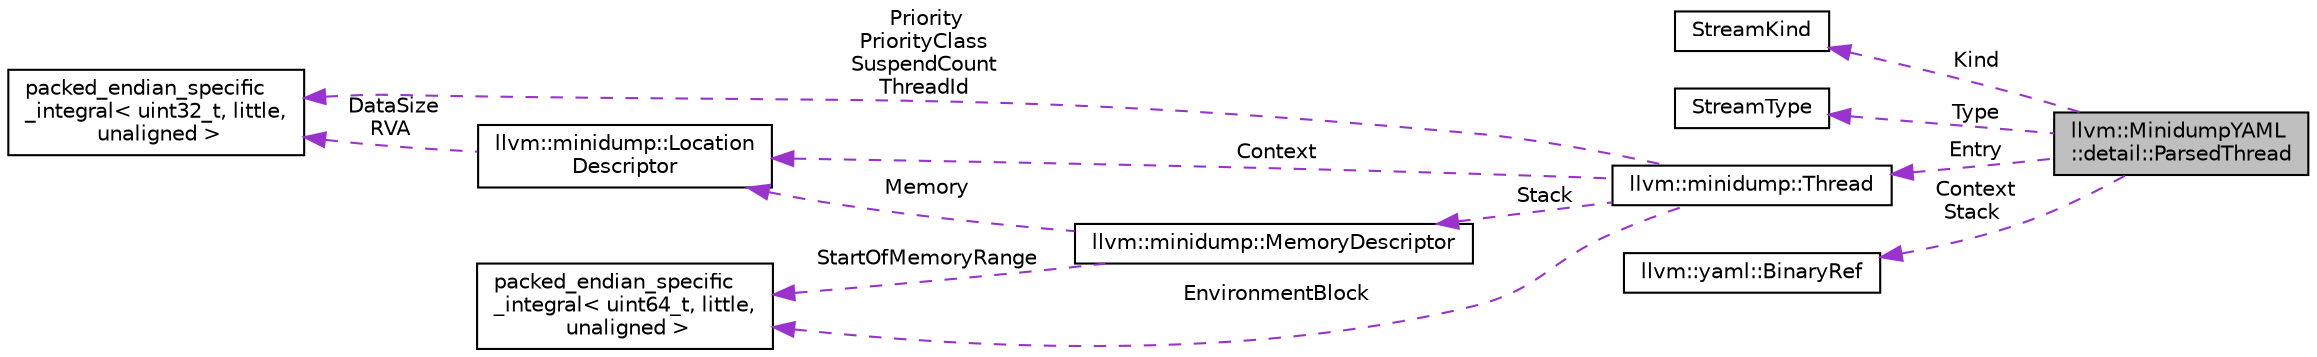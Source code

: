 digraph "llvm::MinidumpYAML::detail::ParsedThread"
{
 // LATEX_PDF_SIZE
  bgcolor="transparent";
  edge [fontname="Helvetica",fontsize="10",labelfontname="Helvetica",labelfontsize="10"];
  node [fontname="Helvetica",fontsize="10",shape="box"];
  rankdir="LR";
  Node1 [label="llvm::MinidumpYAML\l::detail::ParsedThread",height=0.2,width=0.4,color="black", fillcolor="grey75", style="filled", fontcolor="black",tooltip="A structure containing all data belonging to a single minidump thread."];
  Node2 -> Node1 [dir="back",color="darkorchid3",fontsize="10",style="dashed",label=" Kind" ,fontname="Helvetica"];
  Node2 [label="StreamKind",height=0.2,width=0.4,color="black",tooltip=" "];
  Node3 -> Node1 [dir="back",color="darkorchid3",fontsize="10",style="dashed",label=" Type" ,fontname="Helvetica"];
  Node3 [label="StreamType",height=0.2,width=0.4,color="black",tooltip=" "];
  Node4 -> Node1 [dir="back",color="darkorchid3",fontsize="10",style="dashed",label=" Entry" ,fontname="Helvetica"];
  Node4 [label="llvm::minidump::Thread",height=0.2,width=0.4,color="black",URL="$structllvm_1_1minidump_1_1Thread.html",tooltip="Describes a single thread in the minidump file."];
  Node5 -> Node4 [dir="back",color="darkorchid3",fontsize="10",style="dashed",label=" Priority\nPriorityClass\nSuspendCount\nThreadId" ,fontname="Helvetica"];
  Node5 [label="packed_endian_specific\l_integral\< uint32_t, little,\l unaligned \>",height=0.2,width=0.4,color="black",tooltip=" "];
  Node6 -> Node4 [dir="back",color="darkorchid3",fontsize="10",style="dashed",label=" EnvironmentBlock" ,fontname="Helvetica"];
  Node6 [label="packed_endian_specific\l_integral\< uint64_t, little,\l unaligned \>",height=0.2,width=0.4,color="black",tooltip=" "];
  Node7 -> Node4 [dir="back",color="darkorchid3",fontsize="10",style="dashed",label=" Stack" ,fontname="Helvetica"];
  Node7 [label="llvm::minidump::MemoryDescriptor",height=0.2,width=0.4,color="black",URL="$structllvm_1_1minidump_1_1MemoryDescriptor.html",tooltip="Describes a single memory range (both its VM address and where to find it in the file) of the process..."];
  Node6 -> Node7 [dir="back",color="darkorchid3",fontsize="10",style="dashed",label=" StartOfMemoryRange" ,fontname="Helvetica"];
  Node8 -> Node7 [dir="back",color="darkorchid3",fontsize="10",style="dashed",label=" Memory" ,fontname="Helvetica"];
  Node8 [label="llvm::minidump::Location\lDescriptor",height=0.2,width=0.4,color="black",URL="$structllvm_1_1minidump_1_1LocationDescriptor.html",tooltip="Specifies the location (and size) of various objects in the minidump file."];
  Node5 -> Node8 [dir="back",color="darkorchid3",fontsize="10",style="dashed",label=" DataSize\nRVA" ,fontname="Helvetica"];
  Node8 -> Node4 [dir="back",color="darkorchid3",fontsize="10",style="dashed",label=" Context" ,fontname="Helvetica"];
  Node9 -> Node1 [dir="back",color="darkorchid3",fontsize="10",style="dashed",label=" Context\nStack" ,fontname="Helvetica"];
  Node9 [label="llvm::yaml::BinaryRef",height=0.2,width=0.4,color="black",URL="$classllvm_1_1yaml_1_1BinaryRef.html",tooltip="Specialized YAMLIO scalar type for representing a binary blob."];
}

